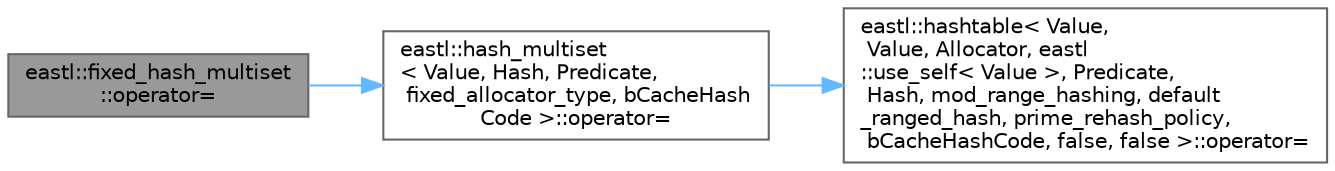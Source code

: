 digraph "eastl::fixed_hash_multiset::operator="
{
 // LATEX_PDF_SIZE
  bgcolor="transparent";
  edge [fontname=Helvetica,fontsize=10,labelfontname=Helvetica,labelfontsize=10];
  node [fontname=Helvetica,fontsize=10,shape=box,height=0.2,width=0.4];
  rankdir="LR";
  Node1 [id="Node000001",label="eastl::fixed_hash_multiset\l::operator=",height=0.2,width=0.4,color="gray40", fillcolor="grey60", style="filled", fontcolor="black",tooltip=" "];
  Node1 -> Node2 [id="edge3_Node000001_Node000002",color="steelblue1",style="solid",tooltip=" "];
  Node2 [id="Node000002",label="eastl::hash_multiset\l\< Value, Hash, Predicate,\l fixed_allocator_type, bCacheHash\lCode \>::operator=",height=0.2,width=0.4,color="grey40", fillcolor="white", style="filled",URL="$classeastl_1_1hash__multiset.html#a921fb6a69c98b402e1d5dedc814da994",tooltip=" "];
  Node2 -> Node3 [id="edge4_Node000002_Node000003",color="steelblue1",style="solid",tooltip=" "];
  Node3 [id="Node000003",label="eastl::hashtable\< Value,\l Value, Allocator, eastl\l::use_self\< Value \>, Predicate,\l Hash, mod_range_hashing, default\l_ranged_hash, prime_rehash_policy,\l bCacheHashCode, false, false \>::operator=",height=0.2,width=0.4,color="grey40", fillcolor="white", style="filled",URL="$classeastl_1_1hashtable.html#a7b4fdb1bde8f56d798872977e2d3b9d7",tooltip=" "];
}
